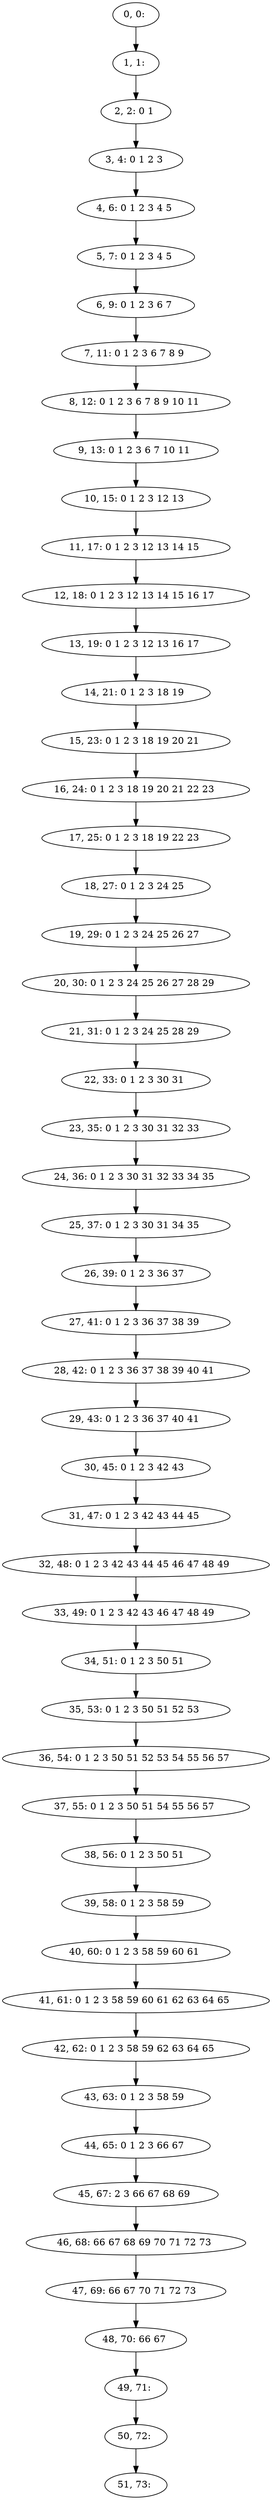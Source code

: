 digraph G {
0[label="0, 0: "];
1[label="1, 1: "];
2[label="2, 2: 0 1 "];
3[label="3, 4: 0 1 2 3 "];
4[label="4, 6: 0 1 2 3 4 5 "];
5[label="5, 7: 0 1 2 3 4 5 "];
6[label="6, 9: 0 1 2 3 6 7 "];
7[label="7, 11: 0 1 2 3 6 7 8 9 "];
8[label="8, 12: 0 1 2 3 6 7 8 9 10 11 "];
9[label="9, 13: 0 1 2 3 6 7 10 11 "];
10[label="10, 15: 0 1 2 3 12 13 "];
11[label="11, 17: 0 1 2 3 12 13 14 15 "];
12[label="12, 18: 0 1 2 3 12 13 14 15 16 17 "];
13[label="13, 19: 0 1 2 3 12 13 16 17 "];
14[label="14, 21: 0 1 2 3 18 19 "];
15[label="15, 23: 0 1 2 3 18 19 20 21 "];
16[label="16, 24: 0 1 2 3 18 19 20 21 22 23 "];
17[label="17, 25: 0 1 2 3 18 19 22 23 "];
18[label="18, 27: 0 1 2 3 24 25 "];
19[label="19, 29: 0 1 2 3 24 25 26 27 "];
20[label="20, 30: 0 1 2 3 24 25 26 27 28 29 "];
21[label="21, 31: 0 1 2 3 24 25 28 29 "];
22[label="22, 33: 0 1 2 3 30 31 "];
23[label="23, 35: 0 1 2 3 30 31 32 33 "];
24[label="24, 36: 0 1 2 3 30 31 32 33 34 35 "];
25[label="25, 37: 0 1 2 3 30 31 34 35 "];
26[label="26, 39: 0 1 2 3 36 37 "];
27[label="27, 41: 0 1 2 3 36 37 38 39 "];
28[label="28, 42: 0 1 2 3 36 37 38 39 40 41 "];
29[label="29, 43: 0 1 2 3 36 37 40 41 "];
30[label="30, 45: 0 1 2 3 42 43 "];
31[label="31, 47: 0 1 2 3 42 43 44 45 "];
32[label="32, 48: 0 1 2 3 42 43 44 45 46 47 48 49 "];
33[label="33, 49: 0 1 2 3 42 43 46 47 48 49 "];
34[label="34, 51: 0 1 2 3 50 51 "];
35[label="35, 53: 0 1 2 3 50 51 52 53 "];
36[label="36, 54: 0 1 2 3 50 51 52 53 54 55 56 57 "];
37[label="37, 55: 0 1 2 3 50 51 54 55 56 57 "];
38[label="38, 56: 0 1 2 3 50 51 "];
39[label="39, 58: 0 1 2 3 58 59 "];
40[label="40, 60: 0 1 2 3 58 59 60 61 "];
41[label="41, 61: 0 1 2 3 58 59 60 61 62 63 64 65 "];
42[label="42, 62: 0 1 2 3 58 59 62 63 64 65 "];
43[label="43, 63: 0 1 2 3 58 59 "];
44[label="44, 65: 0 1 2 3 66 67 "];
45[label="45, 67: 2 3 66 67 68 69 "];
46[label="46, 68: 66 67 68 69 70 71 72 73 "];
47[label="47, 69: 66 67 70 71 72 73 "];
48[label="48, 70: 66 67 "];
49[label="49, 71: "];
50[label="50, 72: "];
51[label="51, 73: "];
0->1 ;
1->2 ;
2->3 ;
3->4 ;
4->5 ;
5->6 ;
6->7 ;
7->8 ;
8->9 ;
9->10 ;
10->11 ;
11->12 ;
12->13 ;
13->14 ;
14->15 ;
15->16 ;
16->17 ;
17->18 ;
18->19 ;
19->20 ;
20->21 ;
21->22 ;
22->23 ;
23->24 ;
24->25 ;
25->26 ;
26->27 ;
27->28 ;
28->29 ;
29->30 ;
30->31 ;
31->32 ;
32->33 ;
33->34 ;
34->35 ;
35->36 ;
36->37 ;
37->38 ;
38->39 ;
39->40 ;
40->41 ;
41->42 ;
42->43 ;
43->44 ;
44->45 ;
45->46 ;
46->47 ;
47->48 ;
48->49 ;
49->50 ;
50->51 ;
}
